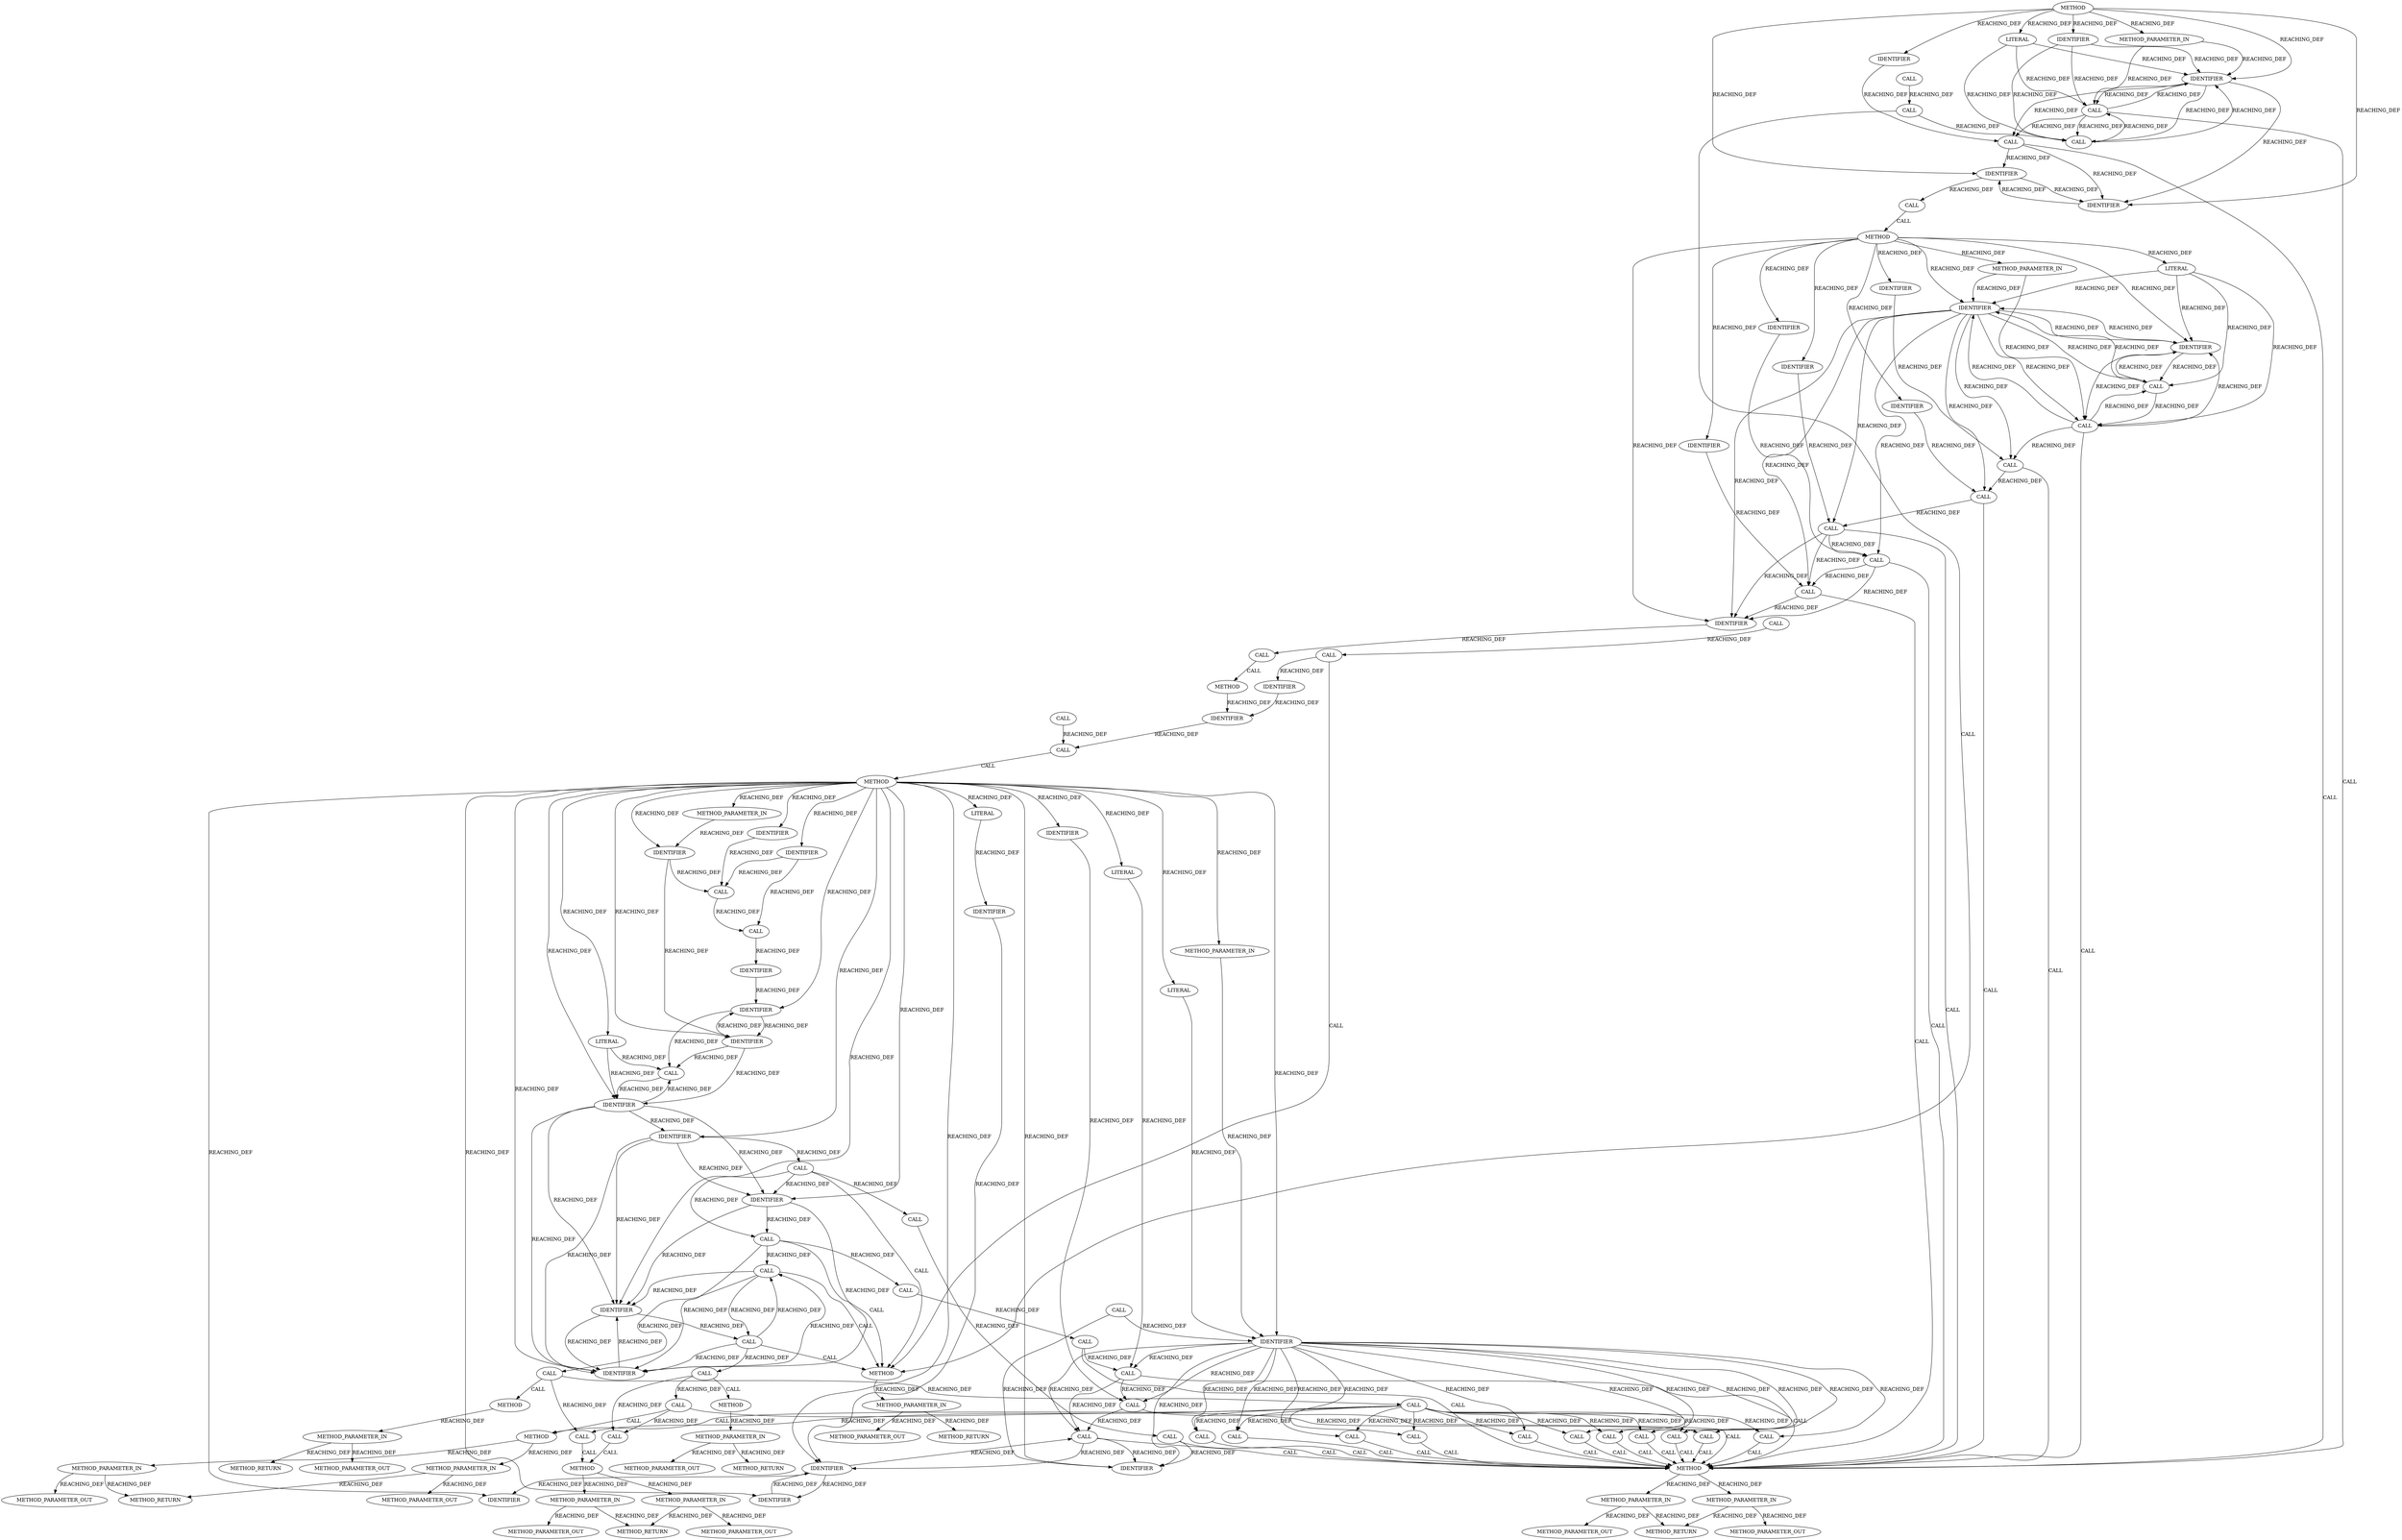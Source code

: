 strict digraph "" {
	node [label="\N"];
	1645	[ARGUMENT_INDEX=1,
		CODE="desc->fd_lens",
		COLUMN_NUMBER=39,
		DISPATCH_TYPE=STATIC_DISPATCH,
		LINE_NUMBER=545,
		METHOD_FULL_NAME="<operator>.indirectFieldAccess",
		NAME="<operator>.indirectFieldAccess",
		ORDER=1,
		TYPE_FULL_NAME="<empty>",
		filename="messenger_v2.c",
		label=CALL];
	12049	[AST_PARENT_FULL_NAME="<global>",
		AST_PARENT_TYPE=NAMESPACE_BLOCK,
		CODE="<empty>",
		FILENAME="<empty>",
		FULL_NAME="<operator>.indirectFieldAccess",
		IS_EXTERNAL=true,
		NAME="<operator>.indirectFieldAccess",
		ORDER=0,
		filename="<empty>",
		label=METHOD];
	1645 -> 12049	[label=CALL];
	12050	[CODE=p1,
		EVALUATION_STRATEGY=BY_VALUE,
		INDEX=1,
		IS_VARIADIC=false,
		NAME=p1,
		ORDER=1,
		TYPE_FULL_NAME=ANY,
		filename="<empty>",
		label=METHOD_PARAMETER_IN];
	12049 -> 12050	[label=REACHING_DEF];
	12051	[CODE=p2,
		EVALUATION_STRATEGY=BY_VALUE,
		INDEX=2,
		IS_VARIADIC=false,
		NAME=p2,
		ORDER=2,
		TYPE_FULL_NAME=ANY,
		filename="<empty>",
		label=METHOD_PARAMETER_IN];
	12049 -> 12051	[label=REACHING_DEF];
	12134	[CODE=p2,
		EVALUATION_STRATEGY=BY_VALUE,
		INDEX=2,
		IS_VARIADIC=false,
		NAME=p2,
		ORDER=2,
		TYPE_FULL_NAME=ANY,
		filename="<empty>",
		label=METHOD_PARAMETER_IN];
	12136	[CODE=RET,
		EVALUATION_STRATEGY=BY_VALUE,
		ORDER=2,
		TYPE_FULL_NAME=ANY,
		filename="<empty>",
		label=METHOD_RETURN];
	12134 -> 12136	[VARIABLE=p2,
		label=REACHING_DEF];
	13312	[CODE=p2,
		EVALUATION_STRATEGY=BY_VALUE,
		INDEX=2,
		IS_VARIADIC=false,
		NAME=p2,
		ORDER=2,
		TYPE_FULL_NAME=ANY,
		filename="<empty>",
		label=METHOD_PARAMETER_OUT];
	12134 -> 13312	[VARIABLE=p2,
		label=REACHING_DEF];
	1535	[ARGUMENT_INDEX=2,
		CODE="desc->fd_seg_cnt",
		COLUMN_NUMBER=18,
		DISPATCH_TYPE=STATIC_DISPATCH,
		LINE_NUMBER=518,
		METHOD_FULL_NAME="<operator>.indirectFieldAccess",
		NAME="<operator>.indirectFieldAccess",
		ORDER=2,
		TYPE_FULL_NAME="<empty>",
		filename="messenger_v2.c",
		label=CALL];
	1535 -> 12049	[label=CALL];
	1534	[ARGUMENT_INDEX=1,
		CODE=i,
		COLUMN_NUMBER=14,
		LINE_NUMBER=518,
		NAME=i,
		ORDER=1,
		TYPE_FULL_NAME=int,
		filename="messenger_v2.c",
		label=IDENTIFIER];
	1535 -> 1534	[VARIABLE="desc->fd_seg_cnt",
		label=REACHING_DEF];
	1544	[ARGUMENT_INDEX=1,
		CODE=desc,
		COLUMN_NUMBER=3,
		LINE_NUMBER=519,
		NAME=desc,
		ORDER=1,
		TYPE_FULL_NAME="ceph_frame_desc*",
		filename="messenger_v2.c",
		label=IDENTIFIER];
	1535 -> 1544	[VARIABLE="desc->fd_seg_cnt",
		label=REACHING_DEF];
	1534 -> 1535	[VARIABLE=i,
		label=REACHING_DEF];
	1539	[ARGUMENT_INDEX=1,
		CODE=i,
		COLUMN_NUMBER=36,
		LINE_NUMBER=518,
		NAME=i,
		ORDER=1,
		TYPE_FULL_NAME=int,
		filename="messenger_v2.c",
		label=IDENTIFIER];
	1534 -> 1539	[VARIABLE=i,
		label=REACHING_DEF];
	1546	[ARGUMENT_INDEX=2,
		CODE=i,
		COLUMN_NUMBER=17,
		LINE_NUMBER=519,
		NAME=i,
		ORDER=2,
		TYPE_FULL_NAME=int,
		filename="messenger_v2.c",
		label=IDENTIFIER];
	1534 -> 1546	[VARIABLE=i,
		label=REACHING_DEF];
	1450	[CODE="struct ceph_frame_desc *desc",
		COLUMN_NUMBER=37,
		EVALUATION_STRATEGY=BY_VALUE,
		INDEX=2,
		IS_VARIADIC=false,
		LINE_NUMBER=495,
		NAME=desc,
		ORDER=2,
		TYPE_FULL_NAME="ceph_frame_desc*",
		filename="messenger_v2.c",
		label=METHOD_PARAMETER_IN];
	1488	[ARGUMENT_INDEX=1,
		CODE=desc,
		COLUMN_NUMBER=9,
		LINE_NUMBER=509,
		NAME=desc,
		ORDER=1,
		TYPE_FULL_NAME="ceph_frame_desc*",
		filename="messenger_v2.c",
		label=IDENTIFIER];
	1450 -> 1488	[VARIABLE=desc,
		label=REACHING_DEF];
	1488 -> 1645	[VARIABLE=desc,
		label=REACHING_DEF];
	1488 -> 1535	[VARIABLE=desc,
		label=REACHING_DEF];
	1488 -> 1544	[VARIABLE=desc,
		label=REACHING_DEF];
	1607	[ARGUMENT_INDEX=1,
		CODE="desc->fd_lens",
		COLUMN_NUMBER=40,
		DISPATCH_TYPE=STATIC_DISPATCH,
		LINE_NUMBER=537,
		METHOD_FULL_NAME="<operator>.indirectFieldAccess",
		NAME="<operator>.indirectFieldAccess",
		ORDER=1,
		TYPE_FULL_NAME="<empty>",
		filename="messenger_v2.c",
		label=CALL];
	1488 -> 1607	[VARIABLE=desc,
		label=REACHING_DEF];
	1552	[ARGUMENT_INDEX=1,
		CODE="desc->fd_aligns",
		COLUMN_NUMBER=3,
		DISPATCH_TYPE=STATIC_DISPATCH,
		LINE_NUMBER=520,
		METHOD_FULL_NAME="<operator>.indirectFieldAccess",
		NAME="<operator>.indirectFieldAccess",
		ORDER=1,
		TYPE_FULL_NAME="<empty>",
		filename="messenger_v2.c",
		label=CALL];
	1488 -> 1552	[VARIABLE=desc,
		label=REACHING_DEF];
	1510	[ARGUMENT_INDEX=1,
		CODE="desc->fd_seg_cnt",
		COLUMN_NUMBER=6,
		DISPATCH_TYPE=STATIC_DISPATCH,
		LINE_NUMBER=513,
		METHOD_FULL_NAME="<operator>.indirectFieldAccess",
		NAME="<operator>.indirectFieldAccess",
		ORDER=1,
		TYPE_FULL_NAME="<empty>",
		filename="messenger_v2.c",
		label=CALL];
	1488 -> 1510	[VARIABLE=desc,
		label=REACHING_DEF];
	1515	[ARGUMENT_INDEX=1,
		CODE="desc->fd_seg_cnt",
		COLUMN_NUMBER=6,
		DISPATCH_TYPE=STATIC_DISPATCH,
		LINE_NUMBER=514,
		METHOD_FULL_NAME="<operator>.indirectFieldAccess",
		NAME="<operator>.indirectFieldAccess",
		ORDER=1,
		TYPE_FULL_NAME="<empty>",
		filename="messenger_v2.c",
		label=CALL];
	1488 -> 1515	[VARIABLE=desc,
		label=REACHING_DEF];
	1562	[ARGUMENT_INDEX=1,
		CODE="desc->fd_lens",
		COLUMN_NUMBER=7,
		DISPATCH_TYPE=STATIC_DISPATCH,
		LINE_NUMBER=527,
		METHOD_FULL_NAME="<operator>.indirectFieldAccess",
		NAME="<operator>.indirectFieldAccess",
		ORDER=1,
		TYPE_FULL_NAME="<empty>",
		filename="messenger_v2.c",
		label=CALL];
	1488 -> 1562	[VARIABLE=desc,
		label=REACHING_DEF];
	1543	[ARGUMENT_INDEX=1,
		CODE="desc->fd_lens",
		COLUMN_NUMBER=3,
		DISPATCH_TYPE=STATIC_DISPATCH,
		LINE_NUMBER=519,
		METHOD_FULL_NAME="<operator>.indirectFieldAccess",
		NAME="<operator>.indirectFieldAccess",
		ORDER=1,
		TYPE_FULL_NAME="<empty>",
		filename="messenger_v2.c",
		label=CALL];
	1488 -> 1543	[VARIABLE=desc,
		label=REACHING_DEF];
	1579	[ARGUMENT_INDEX=1,
		CODE="desc->fd_lens",
		COLUMN_NUMBER=6,
		DISPATCH_TYPE=STATIC_DISPATCH,
		LINE_NUMBER=532,
		METHOD_FULL_NAME="<operator>.indirectFieldAccess",
		NAME="<operator>.indirectFieldAccess",
		ORDER=1,
		TYPE_FULL_NAME="<empty>",
		filename="messenger_v2.c",
		label=CALL];
	1488 -> 1579	[VARIABLE=desc,
		label=REACHING_DEF];
	1588	[ARGUMENT_INDEX=1,
		CODE="desc->fd_lens",
		COLUMN_NUMBER=42,
		DISPATCH_TYPE=STATIC_DISPATCH,
		LINE_NUMBER=533,
		METHOD_FULL_NAME="<operator>.indirectFieldAccess",
		NAME="<operator>.indirectFieldAccess",
		ORDER=1,
		TYPE_FULL_NAME="<empty>",
		filename="messenger_v2.c",
		label=CALL];
	1488 -> 1588	[VARIABLE=desc,
		label=REACHING_DEF];
	1598	[ARGUMENT_INDEX=1,
		CODE="desc->fd_lens",
		COLUMN_NUMBER=6,
		DISPATCH_TYPE=STATIC_DISPATCH,
		LINE_NUMBER=536,
		METHOD_FULL_NAME="<operator>.indirectFieldAccess",
		NAME="<operator>.indirectFieldAccess",
		ORDER=1,
		TYPE_FULL_NAME="<empty>",
		filename="messenger_v2.c",
		label=CALL];
	1488 -> 1598	[VARIABLE=desc,
		label=REACHING_DEF];
	1617	[ARGUMENT_INDEX=1,
		CODE="desc->fd_lens",
		COLUMN_NUMBER=6,
		DISPATCH_TYPE=STATIC_DISPATCH,
		LINE_NUMBER=540,
		METHOD_FULL_NAME="<operator>.indirectFieldAccess",
		NAME="<operator>.indirectFieldAccess",
		ORDER=1,
		TYPE_FULL_NAME="<empty>",
		filename="messenger_v2.c",
		label=CALL];
	1488 -> 1617	[VARIABLE=desc,
		label=REACHING_DEF];
	1626	[ARGUMENT_INDEX=1,
		CODE="desc->fd_lens",
		COLUMN_NUMBER=41,
		DISPATCH_TYPE=STATIC_DISPATCH,
		LINE_NUMBER=541,
		METHOD_FULL_NAME="<operator>.indirectFieldAccess",
		NAME="<operator>.indirectFieldAccess",
		ORDER=1,
		TYPE_FULL_NAME="<empty>",
		filename="messenger_v2.c",
		label=CALL];
	1488 -> 1626	[VARIABLE=desc,
		label=REACHING_DEF];
	1636	[ARGUMENT_INDEX=1,
		CODE="desc->fd_lens",
		COLUMN_NUMBER=6,
		DISPATCH_TYPE=STATIC_DISPATCH,
		LINE_NUMBER=544,
		METHOD_FULL_NAME="<operator>.indirectFieldAccess",
		NAME="<operator>.indirectFieldAccess",
		ORDER=1,
		TYPE_FULL_NAME="<empty>",
		filename="messenger_v2.c",
		label=CALL];
	1488 -> 1636	[VARIABLE=desc,
		label=REACHING_DEF];
	1454	[ARGUMENT_INDEX=1,
		CODE=crcp,
		COLUMN_NUMBER=8,
		LINE_NUMBER=497,
		NAME=crcp,
		ORDER=1,
		TYPE_FULL_NAME="void*",
		filename="messenger_v2.c",
		label=IDENTIFIER];
	1469	[ARGUMENT_INDEX=1,
		CODE=crcp,
		COLUMN_NUMBER=21,
		LINE_NUMBER=501,
		NAME=crcp,
		ORDER=1,
		TYPE_FULL_NAME="void*",
		filename="messenger_v2.c",
		label=IDENTIFIER];
	1454 -> 1469	[VARIABLE=crcp,
		label=REACHING_DEF];
	1468	[ARGUMENT_INDEX=3,
		CODE="crcp - p",
		COLUMN_NUMBER=21,
		DISPATCH_TYPE=STATIC_DISPATCH,
		LINE_NUMBER=501,
		METHOD_FULL_NAME="<operator>.subtraction",
		NAME="<operator>.subtraction",
		ORDER=3,
		TYPE_FULL_NAME="<empty>",
		filename="messenger_v2.c",
		label=CALL];
	1469 -> 1468	[VARIABLE=crcp,
		label=REACHING_DEF];
	1470	[ARGUMENT_INDEX=2,
		CODE=p,
		COLUMN_NUMBER=28,
		LINE_NUMBER=501,
		NAME=p,
		ORDER=2,
		TYPE_FULL_NAME="void*",
		filename="messenger_v2.c",
		label=IDENTIFIER];
	1469 -> 1470	[VARIABLE=crcp,
		label=REACHING_DEF];
	1504	[ARGUMENT_INDEX=2,
		CODE="ceph_decode_8(&p)",
		COLUMN_NUMBER=21,
		DISPATCH_TYPE=STATIC_DISPATCH,
		LINE_NUMBER=512,
		METHOD_FULL_NAME=ceph_decode_8,
		NAME=ceph_decode_8,
		ORDER=2,
		TYPE_FULL_NAME="<empty>",
		filename="messenger_v2.c",
		label=CALL];
	1501	[ARGUMENT_INDEX=1,
		CODE="desc->fd_seg_cnt",
		COLUMN_NUMBER=2,
		DISPATCH_TYPE=STATIC_DISPATCH,
		LINE_NUMBER=512,
		METHOD_FULL_NAME="<operator>.indirectFieldAccess",
		NAME="<operator>.indirectFieldAccess",
		ORDER=1,
		TYPE_FULL_NAME="<empty>",
		filename="messenger_v2.c",
		label=CALL];
	1504 -> 1501	[VARIABLE="ceph_decode_8(&p)",
		label=REACHING_DEF];
	1501 -> 12049	[label=CALL];
	1501 -> 1510	[VARIABLE="desc->fd_seg_cnt",
		label=REACHING_DEF];
	1607 -> 12049	[label=CALL];
	1498	[ARGUMENT_INDEX=1,
		CODE="&p",
		COLUMN_NUMBER=31,
		DISPATCH_TYPE=STATIC_DISPATCH,
		LINE_NUMBER=511,
		METHOD_FULL_NAME="<operator>.addressOf",
		NAME="<operator>.addressOf",
		ORDER=1,
		TYPE_FULL_NAME="<empty>",
		filename="messenger_v2.c",
		label=CALL];
	12001	[AST_PARENT_FULL_NAME="<global>",
		AST_PARENT_TYPE=NAMESPACE_BLOCK,
		CODE="<empty>",
		FILENAME="<empty>",
		FULL_NAME="<operator>.addressOf",
		IS_EXTERNAL=true,
		NAME="<operator>.addressOf",
		ORDER=0,
		filename="<empty>",
		label=METHOD];
	1498 -> 12001	[label=CALL];
	1497	[ARGUMENT_INDEX=2,
		CODE="ceph_decode_8(&p)",
		COLUMN_NUMBER=17,
		DISPATCH_TYPE=STATIC_DISPATCH,
		LINE_NUMBER=511,
		METHOD_FULL_NAME=ceph_decode_8,
		NAME=ceph_decode_8,
		ORDER=2,
		TYPE_FULL_NAME="<empty>",
		filename="messenger_v2.c",
		label=CALL];
	1498 -> 1497	[VARIABLE="&p",
		label=REACHING_DEF];
	1505	[ARGUMENT_INDEX=1,
		CODE="&p",
		COLUMN_NUMBER=35,
		DISPATCH_TYPE=STATIC_DISPATCH,
		LINE_NUMBER=512,
		METHOD_FULL_NAME="<operator>.addressOf",
		NAME="<operator>.addressOf",
		ORDER=1,
		TYPE_FULL_NAME="<empty>",
		filename="messenger_v2.c",
		label=CALL];
	1498 -> 1505	[VARIABLE="&p",
		label=REACHING_DEF];
	1506	[ARGUMENT_INDEX=1,
		CODE=p,
		COLUMN_NUMBER=36,
		LINE_NUMBER=512,
		NAME=p,
		ORDER=1,
		TYPE_FULL_NAME="void*",
		filename="messenger_v2.c",
		label=IDENTIFIER];
	1498 -> 1506	[VARIABLE="&p",
		label=REACHING_DEF];
	12002	[CODE=p1,
		EVALUATION_STRATEGY=BY_VALUE,
		INDEX=1,
		IS_VARIADIC=false,
		NAME=p1,
		ORDER=1,
		TYPE_FULL_NAME=ANY,
		filename="<empty>",
		label=METHOD_PARAMETER_IN];
	12001 -> 12002	[label=REACHING_DEF];
	1494	[ARGUMENT_INDEX=1,
		CODE="desc->fd_tag",
		COLUMN_NUMBER=2,
		DISPATCH_TYPE=STATIC_DISPATCH,
		LINE_NUMBER=511,
		METHOD_FULL_NAME="<operator>.indirectFieldAccess",
		NAME="<operator>.indirectFieldAccess",
		ORDER=1,
		TYPE_FULL_NAME="<empty>",
		filename="messenger_v2.c",
		label=CALL];
	1497 -> 1494	[VARIABLE="ceph_decode_8(&p)",
		label=REACHING_DEF];
	1505 -> 1504	[VARIABLE="&p",
		label=REACHING_DEF];
	1505 -> 12001	[label=CALL];
	1548	[ARGUMENT_INDEX=1,
		CODE="&p",
		COLUMN_NUMBER=37,
		DISPATCH_TYPE=STATIC_DISPATCH,
		LINE_NUMBER=519,
		METHOD_FULL_NAME="<operator>.addressOf",
		NAME="<operator>.addressOf",
		ORDER=1,
		TYPE_FULL_NAME="<empty>",
		filename="messenger_v2.c",
		label=CALL];
	1505 -> 1548	[VARIABLE="&p",
		label=REACHING_DEF];
	1549	[ARGUMENT_INDEX=1,
		CODE=p,
		COLUMN_NUMBER=38,
		LINE_NUMBER=519,
		NAME=p,
		ORDER=1,
		TYPE_FULL_NAME="void*",
		filename="messenger_v2.c",
		label=IDENTIFIER];
	1505 -> 1549	[VARIABLE="&p",
		label=REACHING_DEF];
	1506 -> 1505	[VARIABLE=p,
		label=REACHING_DEF];
	1558	[ARGUMENT_INDEX=1,
		CODE=p,
		COLUMN_NUMBER=40,
		LINE_NUMBER=520,
		NAME=p,
		ORDER=1,
		TYPE_FULL_NAME="void*",
		filename="messenger_v2.c",
		label=IDENTIFIER];
	1506 -> 1558	[VARIABLE=p,
		label=REACHING_DEF];
	1506 -> 1549	[VARIABLE=p,
		label=REACHING_DEF];
	9254	[ARGUMENT_INDEX=1,
		CODE="con->state",
		COLUMN_NUMBER=6,
		DISPATCH_TYPE=STATIC_DISPATCH,
		LINE_NUMBER=2868,
		METHOD_FULL_NAME="<operator>.indirectFieldAccess",
		NAME="<operator>.indirectFieldAccess",
		ORDER=1,
		TYPE_FULL_NAME="<empty>",
		filename="messenger_v2.c",
		label=CALL];
	9254 -> 12049	[label=CALL];
	9273	[ARGUMENT_INDEX=1,
		CODE=con,
		COLUMN_NUMBER=26,
		LINE_NUMBER=2871,
		NAME=con,
		ORDER=1,
		TYPE_FULL_NAME="ceph_connection*",
		filename="messenger_v2.c",
		label=IDENTIFIER];
	9254 -> 9273	[VARIABLE="con->state",
		label=REACHING_DEF];
	9272	[ARGUMENT_INDEX=2,
		CODE="handle_preamble(con)",
		COLUMN_NUMBER=10,
		DISPATCH_TYPE=STATIC_DISPATCH,
		LINE_NUMBER=2871,
		METHOD_FULL_NAME=handle_preamble,
		NAME=handle_preamble,
		ORDER=2,
		TYPE_FULL_NAME="<empty>",
		filename="messenger_v2.c",
		label=CALL];
	9273 -> 9272	[VARIABLE=con,
		label=REACHING_DEF];
	1556	[ARGUMENT_INDEX=2,
		CODE="ceph_decode_16(&p)",
		COLUMN_NUMBER=24,
		DISPATCH_TYPE=STATIC_DISPATCH,
		LINE_NUMBER=520,
		METHOD_FULL_NAME=ceph_decode_16,
		NAME=ceph_decode_16,
		ORDER=2,
		TYPE_FULL_NAME="<empty>",
		filename="messenger_v2.c",
		label=CALL];
	12274	[AST_PARENT_FULL_NAME="<global>",
		AST_PARENT_TYPE=NAMESPACE_BLOCK,
		CODE="<empty>",
		FILENAME="<empty>",
		FULL_NAME=ceph_decode_16,
		IS_EXTERNAL=true,
		NAME=ceph_decode_16,
		ORDER=0,
		filename="<empty>",
		label=METHOD];
	1556 -> 12274	[label=CALL];
	1550	[ARGUMENT_INDEX=-1,
		CODE="desc->fd_aligns[i] = ceph_decode_16(&p)",
		COLUMN_NUMBER=3,
		DISPATCH_TYPE=STATIC_DISPATCH,
		LINE_NUMBER=520,
		METHOD_FULL_NAME="<operator>.assignment",
		NAME="<operator>.assignment",
		ORDER=2,
		TYPE_FULL_NAME="<empty>",
		filename="messenger_v2.c",
		label=CALL];
	1556 -> 1550	[VARIABLE="ceph_decode_16(&p)",
		label=REACHING_DEF];
	1551	[ARGUMENT_INDEX=1,
		CODE="desc->fd_aligns[i]",
		COLUMN_NUMBER=3,
		DISPATCH_TYPE=STATIC_DISPATCH,
		LINE_NUMBER=520,
		METHOD_FULL_NAME="<operator>.indirectIndexAccess",
		NAME="<operator>.indirectIndexAccess",
		ORDER=1,
		TYPE_FULL_NAME="<empty>",
		filename="messenger_v2.c",
		label=CALL];
	1556 -> 1551	[VARIABLE="ceph_decode_16(&p)",
		label=REACHING_DEF];
	12275	[CODE=p1,
		EVALUATION_STRATEGY=BY_VALUE,
		INDEX=1,
		IS_VARIADIC=false,
		NAME=p1,
		ORDER=1,
		TYPE_FULL_NAME=ANY,
		filename="<empty>",
		label=METHOD_PARAMETER_IN];
	12274 -> 12275	[label=REACHING_DEF];
	11962	[AST_PARENT_FULL_NAME="<global>",
		AST_PARENT_TYPE=NAMESPACE_BLOCK,
		CODE="<empty>",
		FILENAME="<empty>",
		FULL_NAME="<operator>.assignment",
		IS_EXTERNAL=true,
		NAME="<operator>.assignment",
		ORDER=0,
		filename="<empty>",
		label=METHOD];
	1550 -> 11962	[label=CALL];
	1551 -> 1550	[VARIABLE="desc->fd_aligns[i]",
		label=REACHING_DEF];
	12132	[AST_PARENT_FULL_NAME="<global>",
		AST_PARENT_TYPE=NAMESPACE_BLOCK,
		CODE="<empty>",
		FILENAME="<empty>",
		FULL_NAME="<operator>.indirectIndexAccess",
		IS_EXTERNAL=true,
		NAME="<operator>.indirectIndexAccess",
		ORDER=0,
		filename="<empty>",
		label=METHOD];
	1551 -> 12132	[label=CALL];
	1551 -> 1552	[VARIABLE="desc->fd_aligns[i]",
		label=REACHING_DEF];
	12132 -> 12134	[label=REACHING_DEF];
	12133	[CODE=p1,
		EVALUATION_STRATEGY=BY_VALUE,
		INDEX=1,
		IS_VARIADIC=false,
		NAME=p1,
		ORDER=1,
		TYPE_FULL_NAME=ANY,
		filename="<empty>",
		label=METHOD_PARAMETER_IN];
	12132 -> 12133	[label=REACHING_DEF];
	1552 -> 12049	[label=CALL];
	1531	[ARGUMENT_INDEX=1,
		CODE=i,
		COLUMN_NUMBER=7,
		LINE_NUMBER=518,
		NAME=i,
		ORDER=1,
		TYPE_FULL_NAME=int,
		filename="messenger_v2.c",
		label=IDENTIFIER];
	1531 -> 1534	[VARIABLE=i,
		label=REACHING_DEF];
	8801	[AST_PARENT_FULL_NAME="messenger_v2.c:<global>",
		AST_PARENT_TYPE=TYPE_DECL,
		CODE="static int handle_preamble(struct ceph_connection *con)
{
	struct ceph_frame_desc *desc = &con->v2.in_desc;
	int ret;

	if (con_\
secure(con)) {
		ret = decrypt_preamble(con);
		if (ret) {
			if (ret == -EBADMSG)
				con->error_msg = \"integrity error, bad preamble \
auth tag\";
			return ret;
		}
	}

	ret = decode_preamble(con->v2.in_buf, desc);
	if (ret) {
		if (ret == -EBADMSG)
			con->error_\
msg = \"integrity error, bad crc\";
		else
			con->error_msg = \"protocol error, bad preamble\";
		return ret;
	}

	dout(\"%s con %p \
tag %d seg_cnt %d %d+%d+%d+%d\\n\", __func__,
	     con, desc->fd_tag, desc->fd_seg_cnt, desc->fd_lens[0],
	     desc->fd_lens[1], \
desc->fd_lens[2], desc->fd_lens[3]);

	if (!con_secure(con))
		return prepare_read_control(con);

	if (desc->fd_lens[0] > CEPH_PREAMBLE_\
INLINE_LEN)
		return prepare_read_control_remainder(con);

	return __handle_control(con, CTRL_BODY(con->v2.in_buf));
}",
		COLUMN_NUMBER=1,
		COLUMN_NUMBER_END=30,
		FILENAME="messenger_v2.c",
		FULL_NAME=handle_preamble,
		IS_EXTERNAL=false,
		LINE_NUMBER=2727,
		LINE_NUMBER_END=2760,
		NAME=handle_preamble,
		ORDER=106,
		SIGNATURE="int handle_preamble (ceph_connection*)",
		filename="messenger_v2.c",
		label=METHOD];
	9272 -> 8801	[label=CALL];
	8846	[ARGUMENT_INDEX=2,
		CODE=desc,
		COLUMN_NUMBER=40,
		LINE_NUMBER=2741,
		NAME=desc,
		ORDER=2,
		TYPE_FULL_NAME="ceph_frame_desc*",
		filename="messenger_v2.c",
		label=IDENTIFIER];
	8801 -> 8846	[label=REACHING_DEF];
	1494 -> 12049	[label=CALL];
	1494 -> 1544	[VARIABLE="desc->fd_tag",
		label=REACHING_DEF];
	9195	[ARGUMENT_INDEX=1,
		CODE="\"%s con %p state %d in_state %d\\n\"",
		COLUMN_NUMBER=7,
		LINE_NUMBER=2858,
		ORDER=1,
		TYPE_FULL_NAME=char,
		filename="messenger_v2.c",
		label=LITERAL];
	9196	[ARGUMENT_INDEX=2,
		CODE=__func__,
		COLUMN_NUMBER=43,
		LINE_NUMBER=2858,
		NAME=__func__,
		ORDER=2,
		TYPE_FULL_NAME=ANY,
		filename="messenger_v2.c",
		label=IDENTIFIER];
	9195 -> 9196	[VARIABLE="\"%s con %p state %d in_state %d\\n\"",
		label=REACHING_DEF];
	9197	[ARGUMENT_INDEX=3,
		CODE=con,
		COLUMN_NUMBER=53,
		LINE_NUMBER=2858,
		NAME=con,
		ORDER=3,
		TYPE_FULL_NAME="ceph_connection*",
		filename="messenger_v2.c",
		label=IDENTIFIER];
	9195 -> 9197	[VARIABLE="\"%s con %p state %d in_state %d\\n\"",
		label=REACHING_DEF];
	9198	[ARGUMENT_INDEX=4,
		CODE="con->state",
		COLUMN_NUMBER=58,
		DISPATCH_TYPE=STATIC_DISPATCH,
		LINE_NUMBER=2858,
		METHOD_FULL_NAME="<operator>.indirectFieldAccess",
		NAME="<operator>.indirectFieldAccess",
		ORDER=4,
		TYPE_FULL_NAME="<empty>",
		filename="messenger_v2.c",
		label=CALL];
	9195 -> 9198	[VARIABLE="\"%s con %p state %d in_state %d\\n\"",
		label=REACHING_DEF];
	9201	[ARGUMENT_INDEX=5,
		CODE="con->v2.in_state",
		COLUMN_NUMBER=7,
		DISPATCH_TYPE=STATIC_DISPATCH,
		LINE_NUMBER=2859,
		METHOD_FULL_NAME="<operator>.fieldAccess",
		NAME="<operator>.fieldAccess",
		ORDER=5,
		TYPE_FULL_NAME="<empty>",
		filename="messenger_v2.c",
		label=CALL];
	9195 -> 9201	[VARIABLE="\"%s con %p state %d in_state %d\\n\"",
		label=REACHING_DEF];
	9196 -> 9197	[VARIABLE=__func__,
		label=REACHING_DEF];
	9196 -> 9198	[VARIABLE=__func__,
		label=REACHING_DEF];
	9196 -> 9201	[VARIABLE=__func__,
		label=REACHING_DEF];
	9197 -> 9254	[VARIABLE=con,
		label=REACHING_DEF];
	9197 -> 9273	[VARIABLE=con,
		label=REACHING_DEF];
	9197 -> 9196	[VARIABLE=con,
		label=REACHING_DEF];
	9197 -> 9198	[VARIABLE=con,
		label=REACHING_DEF];
	9197 -> 9201	[VARIABLE=con,
		label=REACHING_DEF];
	9229	[ARGUMENT_INDEX=1,
		CODE="con->state",
		COLUMN_NUMBER=13,
		DISPATCH_TYPE=STATIC_DISPATCH,
		LINE_NUMBER=2864,
		METHOD_FULL_NAME="<operator>.indirectFieldAccess",
		NAME="<operator>.indirectFieldAccess",
		ORDER=1,
		TYPE_FULL_NAME="<empty>",
		filename="messenger_v2.c",
		label=CALL];
	9197 -> 9229	[VARIABLE=con,
		label=REACHING_DEF];
	9244	[ARGUMENT_INDEX=1,
		CODE="con->state",
		COLUMN_NUMBER=14,
		DISPATCH_TYPE=STATIC_DISPATCH,
		LINE_NUMBER=2866,
		METHOD_FULL_NAME="<operator>.indirectFieldAccess",
		NAME="<operator>.indirectFieldAccess",
		ORDER=1,
		TYPE_FULL_NAME="<empty>",
		filename="messenger_v2.c",
		label=CALL];
	9197 -> 9244	[VARIABLE=con,
		label=REACHING_DEF];
	9216	[ARGUMENT_INDEX=1,
		CODE="con->state",
		COLUMN_NUMBER=6,
		DISPATCH_TYPE=STATIC_DISPATCH,
		LINE_NUMBER=2862,
		METHOD_FULL_NAME="<operator>.indirectFieldAccess",
		NAME="<operator>.indirectFieldAccess",
		ORDER=1,
		TYPE_FULL_NAME="<empty>",
		filename="messenger_v2.c",
		label=CALL];
	9197 -> 9216	[VARIABLE=con,
		label=REACHING_DEF];
	9249	[ARGUMENT_INDEX=1,
		CODE="con->state",
		COLUMN_NUMBER=7,
		DISPATCH_TYPE=STATIC_DISPATCH,
		LINE_NUMBER=2867,
		METHOD_FULL_NAME="<operator>.indirectFieldAccess",
		NAME="<operator>.indirectFieldAccess",
		ORDER=1,
		TYPE_FULL_NAME="<empty>",
		filename="messenger_v2.c",
		label=CALL];
	9197 -> 9249	[VARIABLE=con,
		label=REACHING_DEF];
	9198 -> 12049	[label=CALL];
	9198 -> 9196	[VARIABLE="con->state",
		label=REACHING_DEF];
	9198 -> 9197	[VARIABLE="con->state",
		label=REACHING_DEF];
	9198 -> 9201	[VARIABLE="con->state",
		label=REACHING_DEF];
	9198 -> 9216	[VARIABLE="con->state",
		label=REACHING_DEF];
	9201 -> 9196	[VARIABLE="con->v2.in_state",
		label=REACHING_DEF];
	9201 -> 9197	[VARIABLE="con->v2.in_state",
		label=REACHING_DEF];
	9201 -> 9198	[VARIABLE="con->v2.in_state",
		label=REACHING_DEF];
	1548 -> 12001	[label=CALL];
	1547	[ARGUMENT_INDEX=2,
		CODE="ceph_decode_32(&p)",
		COLUMN_NUMBER=22,
		DISPATCH_TYPE=STATIC_DISPATCH,
		LINE_NUMBER=519,
		METHOD_FULL_NAME=ceph_decode_32,
		NAME=ceph_decode_32,
		ORDER=2,
		TYPE_FULL_NAME="<empty>",
		filename="messenger_v2.c",
		label=CALL];
	1548 -> 1547	[VARIABLE="&p",
		label=REACHING_DEF];
	1557	[ARGUMENT_INDEX=1,
		CODE="&p",
		COLUMN_NUMBER=39,
		DISPATCH_TYPE=STATIC_DISPATCH,
		LINE_NUMBER=520,
		METHOD_FULL_NAME="<operator>.addressOf",
		NAME="<operator>.addressOf",
		ORDER=1,
		TYPE_FULL_NAME="<empty>",
		filename="messenger_v2.c",
		label=CALL];
	1548 -> 1557	[VARIABLE="&p",
		label=REACHING_DEF];
	1548 -> 1558	[VARIABLE="&p",
		label=REACHING_DEF];
	1541	[ARGUMENT_INDEX=-1,
		CODE="desc->fd_lens[i] = ceph_decode_32(&p)",
		COLUMN_NUMBER=3,
		DISPATCH_TYPE=STATIC_DISPATCH,
		LINE_NUMBER=519,
		METHOD_FULL_NAME="<operator>.assignment",
		NAME="<operator>.assignment",
		ORDER=1,
		TYPE_FULL_NAME="<empty>",
		filename="messenger_v2.c",
		label=CALL];
	1547 -> 1541	[VARIABLE="ceph_decode_32(&p)",
		label=REACHING_DEF];
	1542	[ARGUMENT_INDEX=1,
		CODE="desc->fd_lens[i]",
		COLUMN_NUMBER=3,
		DISPATCH_TYPE=STATIC_DISPATCH,
		LINE_NUMBER=519,
		METHOD_FULL_NAME="<operator>.indirectIndexAccess",
		NAME="<operator>.indirectIndexAccess",
		ORDER=1,
		TYPE_FULL_NAME="<empty>",
		filename="messenger_v2.c",
		label=CALL];
	1547 -> 1542	[VARIABLE="ceph_decode_32(&p)",
		label=REACHING_DEF];
	12270	[AST_PARENT_FULL_NAME="<global>",
		AST_PARENT_TYPE=NAMESPACE_BLOCK,
		CODE="<empty>",
		FILENAME="<empty>",
		FULL_NAME=ceph_decode_32,
		IS_EXTERNAL=true,
		NAME=ceph_decode_32,
		ORDER=0,
		filename="<empty>",
		label=METHOD];
	1547 -> 12270	[label=CALL];
	1557 -> 12001	[label=CALL];
	1557 -> 1556	[VARIABLE="&p",
		label=REACHING_DEF];
	1557 -> 1548	[VARIABLE="&p",
		label=REACHING_DEF];
	1557 -> 1549	[VARIABLE="&p",
		label=REACHING_DEF];
	1558 -> 1557	[VARIABLE=p,
		label=REACHING_DEF];
	1558 -> 1549	[VARIABLE=p,
		label=REACHING_DEF];
	1532	[ARGUMENT_INDEX=2,
		CODE=0,
		COLUMN_NUMBER=11,
		LINE_NUMBER=518,
		ORDER=2,
		TYPE_FULL_NAME=int,
		filename="messenger_v2.c",
		label=LITERAL];
	1532 -> 1531	[VARIABLE=0,
		label=REACHING_DEF];
	8808	[ARGUMENT_INDEX=1,
		CODE="con->v2.in_desc",
		COLUMN_NUMBER=34,
		DISPATCH_TYPE=STATIC_DISPATCH,
		LINE_NUMBER=2729,
		METHOD_FULL_NAME="<operator>.fieldAccess",
		NAME="<operator>.fieldAccess",
		ORDER=1,
		TYPE_FULL_NAME="<empty>",
		filename="messenger_v2.c",
		label=CALL];
	8807	[ARGUMENT_INDEX=2,
		CODE="&con->v2.in_desc",
		COLUMN_NUMBER=33,
		DISPATCH_TYPE=STATIC_DISPATCH,
		LINE_NUMBER=2729,
		METHOD_FULL_NAME="<operator>.addressOf",
		NAME="<operator>.addressOf",
		ORDER=2,
		TYPE_FULL_NAME="<empty>",
		filename="messenger_v2.c",
		label=CALL];
	8808 -> 8807	[VARIABLE="con->v2.in_desc",
		label=REACHING_DEF];
	8807 -> 12001	[label=CALL];
	8806	[ARGUMENT_INDEX=1,
		CODE=desc,
		COLUMN_NUMBER=26,
		LINE_NUMBER=2729,
		NAME=desc,
		ORDER=1,
		TYPE_FULL_NAME="ceph_frame_desc*",
		filename="messenger_v2.c",
		label=IDENTIFIER];
	8807 -> 8806	[VARIABLE="&con->v2.in_desc",
		label=REACHING_DEF];
	1510 -> 12049	[label=CALL];
	1510 -> 1535	[VARIABLE="desc->fd_seg_cnt",
		label=REACHING_DEF];
	1510 -> 1515	[VARIABLE="desc->fd_seg_cnt",
		label=REACHING_DEF];
	1518	[ARGUMENT_INDEX=2,
		CODE=CEPH_FRAME_MAX_SEGMENT_COUNT,
		COLUMN_NUMBER=25,
		LINE_NUMBER=514,
		NAME=CEPH_FRAME_MAX_SEGMENT_COUNT,
		ORDER=2,
		TYPE_FULL_NAME=ANY,
		filename="messenger_v2.c",
		label=IDENTIFIER];
	1518 -> 1515	[VARIABLE=CEPH_FRAME_MAX_SEGMENT_COUNT,
		label=REACHING_DEF];
	1515 -> 12049	[label=CALL];
	1515 -> 1535	[VARIABLE="desc->fd_seg_cnt",
		label=REACHING_DEF];
	9408	[ARGUMENT_INDEX=1,
		CODE="\"%s con %p state %d need %zu\\n\"",
		COLUMN_NUMBER=7,
		LINE_NUMBER=2921,
		ORDER=1,
		TYPE_FULL_NAME=char,
		filename="messenger_v2.c",
		label=LITERAL];
	9410	[ARGUMENT_INDEX=3,
		CODE=con,
		COLUMN_NUMBER=50,
		LINE_NUMBER=2921,
		NAME=con,
		ORDER=3,
		TYPE_FULL_NAME="ceph_connection*",
		filename="messenger_v2.c",
		label=IDENTIFIER];
	9408 -> 9410	[VARIABLE="\"%s con %p state %d need %zu\\n\"",
		label=REACHING_DEF];
	9411	[ARGUMENT_INDEX=4,
		CODE="con->state",
		COLUMN_NUMBER=55,
		DISPATCH_TYPE=STATIC_DISPATCH,
		LINE_NUMBER=2921,
		METHOD_FULL_NAME="<operator>.indirectFieldAccess",
		NAME="<operator>.indirectFieldAccess",
		ORDER=4,
		TYPE_FULL_NAME="<empty>",
		filename="messenger_v2.c",
		label=CALL];
	9408 -> 9411	[VARIABLE="\"%s con %p state %d need %zu\\n\"",
		label=REACHING_DEF];
	9414	[ARGUMENT_INDEX=5,
		CODE="iov_iter_count(&con->v2.in_iter)",
		COLUMN_NUMBER=7,
		DISPATCH_TYPE=STATIC_DISPATCH,
		LINE_NUMBER=2922,
		METHOD_FULL_NAME=iov_iter_count,
		NAME=iov_iter_count,
		ORDER=5,
		TYPE_FULL_NAME="<empty>",
		filename="messenger_v2.c",
		label=CALL];
	9408 -> 9414	[VARIABLE="\"%s con %p state %d need %zu\\n\"",
		label=REACHING_DEF];
	9410 -> 9411	[VARIABLE=con,
		label=REACHING_DEF];
	9410 -> 9414	[VARIABLE=con,
		label=REACHING_DEF];
	9423	[ARGUMENT_INDEX=1,
		CODE="con->state",
		COLUMN_NUMBER=6,
		DISPATCH_TYPE=STATIC_DISPATCH,
		LINE_NUMBER=2924,
		METHOD_FULL_NAME="<operator>.indirectFieldAccess",
		NAME="<operator>.indirectFieldAccess",
		ORDER=1,
		TYPE_FULL_NAME="<empty>",
		filename="messenger_v2.c",
		label=CALL];
	9410 -> 9423	[VARIABLE=con,
		label=REACHING_DEF];
	9450	[ARGUMENT_INDEX=1,
		CODE=con,
		COLUMN_NUMBER=23,
		LINE_NUMBER=2936,
		NAME=con,
		ORDER=1,
		TYPE_FULL_NAME="ceph_connection*",
		filename="messenger_v2.c",
		label=IDENTIFIER];
	9410 -> 9450	[VARIABLE=con,
		label=REACHING_DEF];
	9411 -> 12049	[label=CALL];
	9411 -> 9410	[VARIABLE="con->state",
		label=REACHING_DEF];
	9411 -> 9414	[VARIABLE="con->state",
		label=REACHING_DEF];
	9411 -> 9423	[VARIABLE="con->state",
		label=REACHING_DEF];
	9414 -> 9410	[VARIABLE="iov_iter_count(&con->v2.in_iter)",
		label=REACHING_DEF];
	9414 -> 9411	[VARIABLE="iov_iter_count(&con->v2.in_iter)",
		label=REACHING_DEF];
	9190	[AST_PARENT_FULL_NAME="messenger_v2.c:<global>",
		AST_PARENT_TYPE=TYPE_DECL,
		CODE="static int populate_in_iter(struct ceph_connection *con)
{
	int ret;

	dout(\"%s con %p state %d in_state %d\\n\", __func__, con, \
con->state,
	     con->v2.in_state);
	WARN_ON(iov_iter_count(&con->v2.in_iter));

	if (con->state == CEPH_CON_S_V2_BANNER_PREFIX) {
		\
ret = process_banner_prefix(con);
	} else if (con->state == CEPH_CON_S_V2_BANNER_PAYLOAD) {
		ret = process_banner_payload(con);
	} \
else if ((con->state >= CEPH_CON_S_V2_HELLO &&
		    con->state <= CEPH_CON_S_V2_SESSION_RECONNECT) ||
		   con->state == CEPH_CON_\
S_OPEN) {
		switch (con->v2.in_state) {
		case IN_S_HANDLE_PREAMBLE:
			ret = handle_preamble(con);
			break;
		case IN_S_HANDLE_\
CONTROL:
			ret = handle_control(con);
			break;
		case IN_S_HANDLE_CONTROL_REMAINDER:
			ret = handle_control_remainder(con);
			\
break;
		case IN_S_PREPARE_READ_DATA:
			ret = prepare_read_data(con);
			break;
		case IN_S_PREPARE_READ_DATA_CONT:
			prepare_\
read_data_cont(con);
			ret = 0;
			break;
		case IN_S_PREPARE_READ_ENC_PAGE:
			prepa...",
		COLUMN_NUMBER=1,
		COLUMN_NUMBER_END=7,
		FILENAME="messenger_v2.c",
		FULL_NAME=populate_in_iter,
		IS_EXTERNAL=false,
		LINE_NUMBER=2854,
		LINE_NUMBER_END=2870,
		NAME=populate_in_iter,
		ORDER=111,
		SIGNATURE="int populate_in_iter (ceph_connection*)",
		filename="messenger_v2.c",
		label=METHOD];
	9190 -> 9273	[label=REACHING_DEF];
	9190 -> 9195	[label=REACHING_DEF];
	9190 -> 9196	[label=REACHING_DEF];
	9190 -> 9197	[label=REACHING_DEF];
	9191	[CODE="struct ceph_connection *con",
		COLUMN_NUMBER=29,
		EVALUATION_STRATEGY=BY_VALUE,
		INDEX=1,
		IS_VARIADIC=false,
		LINE_NUMBER=2854,
		NAME=con,
		ORDER=1,
		TYPE_FULL_NAME="ceph_connection*",
		filename="messenger_v2.c",
		label=METHOD_PARAMETER_IN];
	9190 -> 9191	[label=REACHING_DEF];
	9219	[ARGUMENT_INDEX=2,
		CODE=CEPH_CON_S_V2_BANNER_PREFIX,
		COLUMN_NUMBER=20,
		LINE_NUMBER=2862,
		NAME=CEPH_CON_S_V2_BANNER_PREFIX,
		ORDER=2,
		TYPE_FULL_NAME=ANY,
		filename="messenger_v2.c",
		label=IDENTIFIER];
	9190 -> 9219	[label=REACHING_DEF];
	9232	[ARGUMENT_INDEX=2,
		CODE=CEPH_CON_S_V2_BANNER_PAYLOAD,
		COLUMN_NUMBER=27,
		LINE_NUMBER=2864,
		NAME=CEPH_CON_S_V2_BANNER_PAYLOAD,
		ORDER=2,
		TYPE_FULL_NAME=ANY,
		filename="messenger_v2.c",
		label=IDENTIFIER];
	9190 -> 9232	[label=REACHING_DEF];
	9247	[ARGUMENT_INDEX=2,
		CODE=CEPH_CON_S_V2_HELLO,
		COLUMN_NUMBER=28,
		LINE_NUMBER=2866,
		NAME=CEPH_CON_S_V2_HELLO,
		ORDER=2,
		TYPE_FULL_NAME=ANY,
		filename="messenger_v2.c",
		label=IDENTIFIER];
	9190 -> 9247	[label=REACHING_DEF];
	9252	[ARGUMENT_INDEX=2,
		CODE=CEPH_CON_S_V2_SESSION_RECONNECT,
		COLUMN_NUMBER=21,
		LINE_NUMBER=2867,
		NAME=CEPH_CON_S_V2_SESSION_RECONNECT,
		ORDER=2,
		TYPE_FULL_NAME=ANY,
		filename="messenger_v2.c",
		label=IDENTIFIER];
	9190 -> 9252	[label=REACHING_DEF];
	9257	[ARGUMENT_INDEX=2,
		CODE=CEPH_CON_S_OPEN,
		COLUMN_NUMBER=20,
		LINE_NUMBER=2868,
		NAME=CEPH_CON_S_OPEN,
		ORDER=2,
		TYPE_FULL_NAME=ANY,
		filename="messenger_v2.c",
		label=IDENTIFIER];
	9190 -> 9257	[label=REACHING_DEF];
	9191 -> 9197	[VARIABLE=con,
		label=REACHING_DEF];
	9191 -> 9198	[VARIABLE=con,
		label=REACHING_DEF];
	9219 -> 9216	[VARIABLE=CEPH_CON_S_V2_BANNER_PREFIX,
		label=REACHING_DEF];
	9232 -> 9229	[VARIABLE=CEPH_CON_S_V2_BANNER_PAYLOAD,
		label=REACHING_DEF];
	9247 -> 9244	[VARIABLE=CEPH_CON_S_V2_HELLO,
		label=REACHING_DEF];
	9252 -> 9249	[VARIABLE=CEPH_CON_S_V2_SESSION_RECONNECT,
		label=REACHING_DEF];
	9257 -> 9254	[VARIABLE=CEPH_CON_S_OPEN,
		label=REACHING_DEF];
	1549 -> 1548	[VARIABLE=p,
		label=REACHING_DEF];
	1549 -> 1558	[VARIABLE=p,
		label=REACHING_DEF];
	1467	[ARGUMENT_INDEX=2,
		CODE=p,
		COLUMN_NUMBER=18,
		LINE_NUMBER=501,
		NAME=p,
		ORDER=2,
		TYPE_FULL_NAME="void*",
		filename="messenger_v2.c",
		label=IDENTIFIER];
	1468 -> 1467	[VARIABLE="crcp - p",
		label=REACHING_DEF];
	1470 -> 1469	[VARIABLE=p,
		label=REACHING_DEF];
	1470 -> 1468	[VARIABLE=p,
		label=REACHING_DEF];
	1470 -> 1467	[VARIABLE=p,
		label=REACHING_DEF];
	12277	[CODE=RET,
		EVALUATION_STRATEGY=BY_VALUE,
		ORDER=2,
		TYPE_FULL_NAME=ANY,
		filename="<empty>",
		label=METHOD_RETURN];
	12275 -> 12277	[VARIABLE=p1,
		label=REACHING_DEF];
	13366	[CODE=p1,
		EVALUATION_STRATEGY=BY_VALUE,
		INDEX=1,
		IS_VARIADIC=false,
		NAME=p1,
		ORDER=1,
		TYPE_FULL_NAME=ANY,
		filename="<empty>",
		label=METHOD_PARAMETER_OUT];
	12275 -> 13366	[VARIABLE=p1,
		label=REACHING_DEF];
	1562 -> 12049	[label=CALL];
	1455	[ARGUMENT_INDEX=2,
		CODE="p + CEPH_PREAMBLE_LEN - CEPH_CRC_LEN",
		COLUMN_NUMBER=15,
		DISPATCH_TYPE=STATIC_DISPATCH,
		LINE_NUMBER=497,
		METHOD_FULL_NAME="<operator>.subtraction",
		NAME="<operator>.subtraction",
		ORDER=2,
		TYPE_FULL_NAME="<empty>",
		filename="messenger_v2.c",
		label=CALL];
	1455 -> 1454	[VARIABLE="p + CEPH_PREAMBLE_LEN - CEPH_CRC_LEN",
		label=REACHING_DEF];
	9229 -> 12049	[label=CALL];
	9229 -> 9244	[VARIABLE="con->state",
		label=REACHING_DEF];
	9244 -> 12049	[label=CALL];
	9244 -> 9254	[VARIABLE="con->state",
		label=REACHING_DEF];
	9244 -> 9273	[VARIABLE="con->state",
		label=REACHING_DEF];
	9244 -> 9249	[VARIABLE="con->state",
		label=REACHING_DEF];
	12053	[CODE=RET,
		EVALUATION_STRATEGY=BY_VALUE,
		ORDER=2,
		TYPE_FULL_NAME=ANY,
		filename="<empty>",
		label=METHOD_RETURN];
	12050 -> 12053	[VARIABLE=p1,
		label=REACHING_DEF];
	13279	[CODE=p1,
		EVALUATION_STRATEGY=BY_VALUE,
		INDEX=1,
		IS_VARIADIC=false,
		NAME=p1,
		ORDER=1,
		TYPE_FULL_NAME=ANY,
		filename="<empty>",
		label=METHOD_PARAMETER_OUT];
	12050 -> 13279	[VARIABLE=p1,
		label=REACHING_DEF];
	9409	[ARGUMENT_INDEX=2,
		CODE=__func__,
		COLUMN_NUMBER=40,
		LINE_NUMBER=2921,
		NAME=__func__,
		ORDER=2,
		TYPE_FULL_NAME=ANY,
		filename="messenger_v2.c",
		label=IDENTIFIER];
	9409 -> 9410	[VARIABLE=__func__,
		label=REACHING_DEF];
	9409 -> 9411	[VARIABLE=__func__,
		label=REACHING_DEF];
	9409 -> 9414	[VARIABLE=__func__,
		label=REACHING_DEF];
	12004	[CODE=RET,
		EVALUATION_STRATEGY=BY_VALUE,
		ORDER=2,
		TYPE_FULL_NAME=ANY,
		filename="<empty>",
		label=METHOD_RETURN];
	12002 -> 12004	[VARIABLE=p1,
		label=REACHING_DEF];
	13261	[CODE=p1,
		EVALUATION_STRATEGY=BY_VALUE,
		INDEX=1,
		IS_VARIADIC=false,
		NAME=p1,
		ORDER=1,
		TYPE_FULL_NAME=ANY,
		filename="<empty>",
		label=METHOD_PARAMETER_OUT];
	12002 -> 13261	[VARIABLE=p1,
		label=REACHING_DEF];
	9216 -> 12049	[label=CALL];
	9216 -> 9229	[VARIABLE="con->state",
		label=REACHING_DEF];
	1543 -> 12049	[label=CALL];
	1579 -> 12049	[label=CALL];
	1588 -> 12049	[label=CALL];
	1598 -> 12049	[label=CALL];
	1617 -> 12049	[label=CALL];
	1626 -> 12049	[label=CALL];
	1636 -> 12049	[label=CALL];
	1458	[ARGUMENT_INDEX=2,
		CODE=CEPH_PREAMBLE_LEN,
		COLUMN_NUMBER=19,
		LINE_NUMBER=497,
		NAME=CEPH_PREAMBLE_LEN,
		ORDER=2,
		TYPE_FULL_NAME=ANY,
		filename="messenger_v2.c",
		label=IDENTIFIER];
	1456	[ARGUMENT_INDEX=1,
		CODE="p + CEPH_PREAMBLE_LEN",
		COLUMN_NUMBER=15,
		DISPATCH_TYPE=STATIC_DISPATCH,
		LINE_NUMBER=497,
		METHOD_FULL_NAME="<operator>.addition",
		NAME="<operator>.addition",
		ORDER=1,
		TYPE_FULL_NAME="<empty>",
		filename="messenger_v2.c",
		label=CALL];
	1458 -> 1456	[VARIABLE=CEPH_PREAMBLE_LEN,
		label=REACHING_DEF];
	1456 -> 1455	[VARIABLE="p + CEPH_PREAMBLE_LEN",
		label=REACHING_DEF];
	1457	[ARGUMENT_INDEX=1,
		CODE=p,
		COLUMN_NUMBER=15,
		LINE_NUMBER=497,
		NAME=p,
		ORDER=1,
		TYPE_FULL_NAME="void*",
		filename="messenger_v2.c",
		label=IDENTIFIER];
	1457 -> 1470	[VARIABLE=p,
		label=REACHING_DEF];
	1457 -> 1456	[VARIABLE=p,
		label=REACHING_DEF];
	1541 -> 11962	[label=CALL];
	11963	[CODE=p1,
		EVALUATION_STRATEGY=BY_VALUE,
		INDEX=1,
		IS_VARIADIC=false,
		NAME=p1,
		ORDER=1,
		TYPE_FULL_NAME=ANY,
		filename="<empty>",
		label=METHOD_PARAMETER_IN];
	11962 -> 11963	[label=REACHING_DEF];
	11964	[CODE=p2,
		EVALUATION_STRATEGY=BY_VALUE,
		INDEX=2,
		IS_VARIADIC=false,
		NAME=p2,
		ORDER=2,
		TYPE_FULL_NAME=ANY,
		filename="<empty>",
		label=METHOD_PARAMETER_IN];
	11962 -> 11964	[label=REACHING_DEF];
	12051 -> 12053	[VARIABLE=p2,
		label=REACHING_DEF];
	13280	[CODE=p2,
		EVALUATION_STRATEGY=BY_VALUE,
		INDEX=2,
		IS_VARIADIC=false,
		NAME=p2,
		ORDER=2,
		TYPE_FULL_NAME=ANY,
		filename="<empty>",
		label=METHOD_PARAMETER_OUT];
	12051 -> 13280	[VARIABLE=p2,
		label=REACHING_DEF];
	8841	[ARGUMENT_INDEX=1,
		CODE="con->v2.in_buf",
		COLUMN_NUMBER=24,
		DISPATCH_TYPE=STATIC_DISPATCH,
		LINE_NUMBER=2741,
		METHOD_FULL_NAME="<operator>.fieldAccess",
		NAME="<operator>.fieldAccess",
		ORDER=1,
		TYPE_FULL_NAME="<empty>",
		filename="messenger_v2.c",
		label=CALL];
	8840	[ARGUMENT_INDEX=2,
		CODE="decode_preamble(con->v2.in_buf, desc)",
		COLUMN_NUMBER=8,
		DISPATCH_TYPE=STATIC_DISPATCH,
		LINE_NUMBER=2741,
		METHOD_FULL_NAME=decode_preamble,
		NAME=decode_preamble,
		ORDER=2,
		TYPE_FULL_NAME="<empty>",
		filename="messenger_v2.c",
		label=CALL];
	8841 -> 8840	[VARIABLE="con->v2.in_buf",
		label=REACHING_DEF];
	1448	[AST_PARENT_FULL_NAME="messenger_v2.c:<global>",
		AST_PARENT_TYPE=TYPE_DECL,
		CODE="static int decode_preamble(void *p, struct ceph_frame_desc *desc)
{
	void *crcp = p + CEPH_PREAMBLE_LEN - CEPH_CRC_LEN;
	u32 crc, \
expected_crc;
	int i;

	crc = crc32c(0, p, crcp - p);
	expected_crc = get_unaligned_le32(crcp);
	if (crc != expected_crc) {
		pr_\
err(\"bad preamble crc, calculated %u, expected %u\\n\",
		       crc, expected_crc);
		return -EBADMSG;
	}

	memset(desc, 0, sizeof(*\
desc));

	desc->fd_tag = ceph_decode_8(&p);
	desc->fd_seg_cnt = ceph_decode_8(&p);
	if (desc->fd_seg_cnt < 1 ||
	    desc->fd_seg_\
cnt > CEPH_FRAME_MAX_SEGMENT_COUNT) {
		pr_err(\"bad segment count %d\\n\", desc->fd_seg_cnt);
		return -EINVAL;
	}
	for (i = 0; i < \
desc->fd_seg_cnt; i++) {
		desc->fd_lens[i] = ceph_decode_32(&p);
		desc->fd_aligns[i] = ceph_decode_16(&p);
	}

	/*
	 * This would \
fire for FRAME_TAG_WAIT (it has one empty
	 * segment), but we should never get it as client.
	 */
	if (!desc->fd_lens[desc->fd_\
seg_cnt - 1]) {
		pr_err(\"last segment empty\\n\");
		return -EINVAL;
	}

	if (desc->fd_l...",
		COLUMN_NUMBER=1,
		COLUMN_NUMBER_END=1,
		FILENAME="messenger_v2.c",
		FULL_NAME=decode_preamble,
		IS_EXTERNAL=false,
		LINE_NUMBER=495,
		LINE_NUMBER_END=550,
		NAME=decode_preamble,
		ORDER=36,
		SIGNATURE="int decode_preamble (void*,ceph_frame_desc*)",
		filename="messenger_v2.c",
		label=METHOD];
	8840 -> 1448	[label=CALL];
	11966	[CODE=RET,
		EVALUATION_STRATEGY=BY_VALUE,
		ORDER=2,
		TYPE_FULL_NAME=ANY,
		filename="<empty>",
		label=METHOD_RETURN];
	11963 -> 11966	[VARIABLE=p1,
		label=REACHING_DEF];
	13246	[CODE=p1,
		EVALUATION_STRATEGY=BY_VALUE,
		INDEX=1,
		IS_VARIADIC=false,
		NAME=p1,
		ORDER=1,
		TYPE_FULL_NAME=ANY,
		filename="<empty>",
		label=METHOD_PARAMETER_OUT];
	11963 -> 13246	[VARIABLE=p1,
		label=REACHING_DEF];
	11964 -> 11966	[VARIABLE=p2,
		label=REACHING_DEF];
	13247	[CODE=p2,
		EVALUATION_STRATEGY=BY_VALUE,
		INDEX=2,
		IS_VARIADIC=false,
		NAME=p2,
		ORDER=2,
		TYPE_FULL_NAME=ANY,
		filename="<empty>",
		label=METHOD_PARAMETER_OUT];
	11964 -> 13247	[VARIABLE=p2,
		label=REACHING_DEF];
	12133 -> 12136	[VARIABLE=p1,
		label=REACHING_DEF];
	13311	[CODE=p1,
		EVALUATION_STRATEGY=BY_VALUE,
		INDEX=1,
		IS_VARIADIC=false,
		NAME=p1,
		ORDER=1,
		TYPE_FULL_NAME=ANY,
		filename="<empty>",
		label=METHOD_PARAMETER_OUT];
	12133 -> 13311	[VARIABLE=p1,
		label=REACHING_DEF];
	9249 -> 12049	[label=CALL];
	9249 -> 9254	[VARIABLE="con->state",
		label=REACHING_DEF];
	9249 -> 9273	[VARIABLE="con->state",
		label=REACHING_DEF];
	9423 -> 12049	[label=CALL];
	9423 -> 9450	[VARIABLE="con->state",
		label=REACHING_DEF];
	9461	[ARGUMENT_INDEX=1,
		CODE=con,
		COLUMN_NUMBER=26,
		LINE_NUMBER=2940,
		NAME=con,
		ORDER=1,
		TYPE_FULL_NAME="ceph_connection*",
		filename="messenger_v2.c",
		label=IDENTIFIER];
	9423 -> 9461	[VARIABLE="con->state",
		label=REACHING_DEF];
	9450 -> 9461	[VARIABLE=con,
		label=REACHING_DEF];
	9461 -> 9450	[VARIABLE=con,
		label=REACHING_DEF];
	9460	[ARGUMENT_INDEX=2,
		CODE="populate_in_iter(con)",
		COLUMN_NUMBER=9,
		DISPATCH_TYPE=STATIC_DISPATCH,
		LINE_NUMBER=2940,
		METHOD_FULL_NAME=populate_in_iter,
		NAME=populate_in_iter,
		ORDER=2,
		TYPE_FULL_NAME="<empty>",
		filename="messenger_v2.c",
		label=CALL];
	9461 -> 9460	[VARIABLE=con,
		label=REACHING_DEF];
	9460 -> 9190	[label=CALL];
	8806 -> 8846	[VARIABLE=desc,
		label=REACHING_DEF];
	8846 -> 8840	[VARIABLE=desc,
		label=REACHING_DEF];
	9415	[ARGUMENT_INDEX=1,
		CODE="&con->v2.in_iter",
		COLUMN_NUMBER=22,
		DISPATCH_TYPE=STATIC_DISPATCH,
		LINE_NUMBER=2922,
		METHOD_FULL_NAME="<operator>.addressOf",
		NAME="<operator>.addressOf",
		ORDER=1,
		TYPE_FULL_NAME="<empty>",
		filename="messenger_v2.c",
		label=CALL];
	9415 -> 12001	[label=CALL];
	9415 -> 9414	[VARIABLE="&con->v2.in_iter",
		label=REACHING_DEF];
	12271	[CODE=p1,
		EVALUATION_STRATEGY=BY_VALUE,
		INDEX=1,
		IS_VARIADIC=false,
		NAME=p1,
		ORDER=1,
		TYPE_FULL_NAME=ANY,
		filename="<empty>",
		label=METHOD_PARAMETER_IN];
	12273	[CODE=RET,
		EVALUATION_STRATEGY=BY_VALUE,
		ORDER=2,
		TYPE_FULL_NAME=ANY,
		filename="<empty>",
		label=METHOD_RETURN];
	12271 -> 12273	[VARIABLE=p1,
		label=REACHING_DEF];
	13365	[CODE=p1,
		EVALUATION_STRATEGY=BY_VALUE,
		INDEX=1,
		IS_VARIADIC=false,
		NAME=p1,
		ORDER=1,
		TYPE_FULL_NAME=ANY,
		filename="<empty>",
		label=METHOD_PARAMETER_OUT];
	12271 -> 13365	[VARIABLE=p1,
		label=REACHING_DEF];
	1448 -> 1534	[label=REACHING_DEF];
	1448 -> 1544	[label=REACHING_DEF];
	1448 -> 1450	[label=REACHING_DEF];
	1448 -> 1488	[label=REACHING_DEF];
	1448 -> 1469	[label=REACHING_DEF];
	1448 -> 1506	[label=REACHING_DEF];
	1448 -> 1558	[label=REACHING_DEF];
	1448 -> 1532	[label=REACHING_DEF];
	1448 -> 1518	[label=REACHING_DEF];
	1448 -> 1549	[label=REACHING_DEF];
	1448 -> 1470	[label=REACHING_DEF];
	1448 -> 1458	[label=REACHING_DEF];
	1448 -> 1457	[label=REACHING_DEF];
	1513	[ARGUMENT_INDEX=2,
		CODE=1,
		COLUMN_NUMBER=25,
		LINE_NUMBER=513,
		ORDER=2,
		TYPE_FULL_NAME=int,
		filename="messenger_v2.c",
		label=LITERAL];
	1448 -> 1513	[label=REACHING_DEF];
	1448 -> 1467	[label=REACHING_DEF];
	1448 -> 1539	[label=REACHING_DEF];
	1449	[CODE="void *p",
		COLUMN_NUMBER=28,
		EVALUATION_STRATEGY=BY_VALUE,
		INDEX=1,
		IS_VARIADIC=false,
		LINE_NUMBER=495,
		NAME=p,
		ORDER=1,
		TYPE_FULL_NAME="void*",
		filename="messenger_v2.c",
		label=METHOD_PARAMETER_IN];
	1448 -> 1449	[label=REACHING_DEF];
	1459	[ARGUMENT_INDEX=2,
		CODE=CEPH_CRC_LEN,
		COLUMN_NUMBER=39,
		LINE_NUMBER=497,
		NAME=CEPH_CRC_LEN,
		ORDER=2,
		TYPE_FULL_NAME=ANY,
		filename="messenger_v2.c",
		label=IDENTIFIER];
	1448 -> 1459	[label=REACHING_DEF];
	1466	[ARGUMENT_INDEX=1,
		CODE=0,
		COLUMN_NUMBER=15,
		LINE_NUMBER=501,
		ORDER=1,
		TYPE_FULL_NAME=int,
		filename="messenger_v2.c",
		label=LITERAL];
	1448 -> 1466	[label=REACHING_DEF];
	1489	[ARGUMENT_INDEX=2,
		CODE=0,
		COLUMN_NUMBER=15,
		LINE_NUMBER=509,
		ORDER=2,
		TYPE_FULL_NAME=int,
		filename="messenger_v2.c",
		label=LITERAL];
	1448 -> 1489	[label=REACHING_DEF];
	1499	[ARGUMENT_INDEX=1,
		CODE=p,
		COLUMN_NUMBER=32,
		LINE_NUMBER=511,
		NAME=p,
		ORDER=1,
		TYPE_FULL_NAME="void*",
		filename="messenger_v2.c",
		label=IDENTIFIER];
	1448 -> 1499	[label=REACHING_DEF];
	1448 -> 1546	[label=REACHING_DEF];
	1513 -> 1510	[VARIABLE=1,
		label=REACHING_DEF];
	1467 -> 1506	[VARIABLE=p,
		label=REACHING_DEF];
	1467 -> 1558	[VARIABLE=p,
		label=REACHING_DEF];
	1467 -> 1549	[VARIABLE=p,
		label=REACHING_DEF];
	1467 -> 1468	[VARIABLE=p,
		label=REACHING_DEF];
	1467 -> 1499	[VARIABLE=p,
		label=REACHING_DEF];
	1542 -> 1645	[VARIABLE="desc->fd_lens[i]",
		label=REACHING_DEF];
	1542 -> 1607	[VARIABLE="desc->fd_lens[i]",
		label=REACHING_DEF];
	1542 -> 12132	[label=CALL];
	1542 -> 1562	[VARIABLE="desc->fd_lens[i]",
		label=REACHING_DEF];
	1542 -> 1543	[VARIABLE="desc->fd_lens[i]",
		label=REACHING_DEF];
	1542 -> 1579	[VARIABLE="desc->fd_lens[i]",
		label=REACHING_DEF];
	1542 -> 1588	[VARIABLE="desc->fd_lens[i]",
		label=REACHING_DEF];
	1542 -> 1598	[VARIABLE="desc->fd_lens[i]",
		label=REACHING_DEF];
	1542 -> 1617	[VARIABLE="desc->fd_lens[i]",
		label=REACHING_DEF];
	1542 -> 1626	[VARIABLE="desc->fd_lens[i]",
		label=REACHING_DEF];
	1542 -> 1636	[VARIABLE="desc->fd_lens[i]",
		label=REACHING_DEF];
	1542 -> 1541	[VARIABLE="desc->fd_lens[i]",
		label=REACHING_DEF];
	1539 -> 1534	[VARIABLE=i,
		label=REACHING_DEF];
	1449 -> 1457	[VARIABLE=p,
		label=REACHING_DEF];
	1459 -> 1455	[VARIABLE=CEPH_CRC_LEN,
		label=REACHING_DEF];
	1459 -> 1456	[VARIABLE=CEPH_CRC_LEN,
		label=REACHING_DEF];
	1466 -> 1468	[VARIABLE=0,
		label=REACHING_DEF];
	1466 -> 1467	[VARIABLE=0,
		label=REACHING_DEF];
	1489 -> 1488	[VARIABLE=0,
		label=REACHING_DEF];
	1499 -> 1498	[VARIABLE=p,
		label=REACHING_DEF];
	1499 -> 1506	[VARIABLE=p,
		label=REACHING_DEF];
	1499 -> 1558	[VARIABLE=p,
		label=REACHING_DEF];
	1499 -> 1549	[VARIABLE=p,
		label=REACHING_DEF];
	12270 -> 12271	[label=REACHING_DEF];
	9404	[CODE="struct ceph_connection *con",
		COLUMN_NUMBER=26,
		EVALUATION_STRATEGY=BY_VALUE,
		INDEX=1,
		IS_VARIADIC=false,
		LINE_NUMBER=2917,
		NAME=con,
		ORDER=1,
		TYPE_FULL_NAME="ceph_connection*",
		filename="messenger_v2.c",
		label=METHOD_PARAMETER_IN];
	9404 -> 9410	[VARIABLE=con,
		label=REACHING_DEF];
	9404 -> 9411	[VARIABLE=con,
		label=REACHING_DEF];
	9416	[ARGUMENT_INDEX=1,
		CODE="con->v2.in_iter",
		COLUMN_NUMBER=23,
		DISPATCH_TYPE=STATIC_DISPATCH,
		LINE_NUMBER=2922,
		METHOD_FULL_NAME="<operator>.fieldAccess",
		NAME="<operator>.fieldAccess",
		ORDER=1,
		TYPE_FULL_NAME="<empty>",
		filename="messenger_v2.c",
		label=CALL];
	9416 -> 9415	[VARIABLE="con->v2.in_iter",
		label=REACHING_DEF];
	1491	[ARGUMENT_INDEX=1,
		CODE="*desc",
		COLUMN_NUMBER=25,
		DISPATCH_TYPE=STATIC_DISPATCH,
		LINE_NUMBER=509,
		METHOD_FULL_NAME="<operator>.indirection",
		NAME="<operator>.indirection",
		ORDER=1,
		TYPE_FULL_NAME="<empty>",
		filename="messenger_v2.c",
		label=CALL];
	1491 -> 1544	[VARIABLE="*desc",
		label=REACHING_DEF];
	1491 -> 1488	[VARIABLE="*desc",
		label=REACHING_DEF];
	9426	[ARGUMENT_INDEX=2,
		CODE=CEPH_CON_S_PREOPEN,
		COLUMN_NUMBER=20,
		LINE_NUMBER=2924,
		NAME=CEPH_CON_S_PREOPEN,
		ORDER=2,
		TYPE_FULL_NAME=ANY,
		filename="messenger_v2.c",
		label=IDENTIFIER];
	9426 -> 9423	[VARIABLE=CEPH_CON_S_PREOPEN,
		label=REACHING_DEF];
	9403	[AST_PARENT_FULL_NAME="messenger_v2.c:<global>",
		AST_PARENT_TYPE=TYPE_DECL,
		CODE="int ceph_con_v2_try_read(struct ceph_connection *con)
{
	int ret;

	dout(\"%s con %p state %d need %zu\\n\", __func__, con, con->state,
	     \
iov_iter_count(&con->v2.in_iter));

	if (con->state == CEPH_CON_S_PREOPEN)
		return 0;

	/*
	 * We should always have something \
pending here.  If not,
	 * avoid calling populate_in_iter() as if we read something
	 * (ceph_tcp_recv() would immediately return \
1).
	 */
	if (WARN_ON(!iov_iter_count(&con->v2.in_iter)))
		return -ENODATA;

	for (;;) {
		ret = ceph_tcp_recv(con);
		if (ret <= \
0)
			return ret;

		ret = populate_in_iter(con);
		if (ret <= 0) {
			if (ret && ret != -EAGAIN && !con->error_msg)
				con->error_\
msg = \"read processing error\";
			return ret;
		}
	}
}",
		COLUMN_NUMBER=1,
		COLUMN_NUMBER_END=1,
		FILENAME="messenger_v2.c",
		FULL_NAME=ceph_con_v2_try_read,
		IS_EXTERNAL=false,
		LINE_NUMBER=2917,
		LINE_NUMBER_END=2947,
		NAME=ceph_con_v2_try_read,
		ORDER=112,
		SIGNATURE="int ceph_con_v2_try_read (ceph_connection*)",
		filename="messenger_v2.c",
		label=METHOD];
	9403 -> 9408	[label=REACHING_DEF];
	9403 -> 9410	[label=REACHING_DEF];
	9403 -> 9409	[label=REACHING_DEF];
	9403 -> 9450	[label=REACHING_DEF];
	9403 -> 9461	[label=REACHING_DEF];
	9403 -> 9404	[label=REACHING_DEF];
	9403 -> 9426	[label=REACHING_DEF];
}
